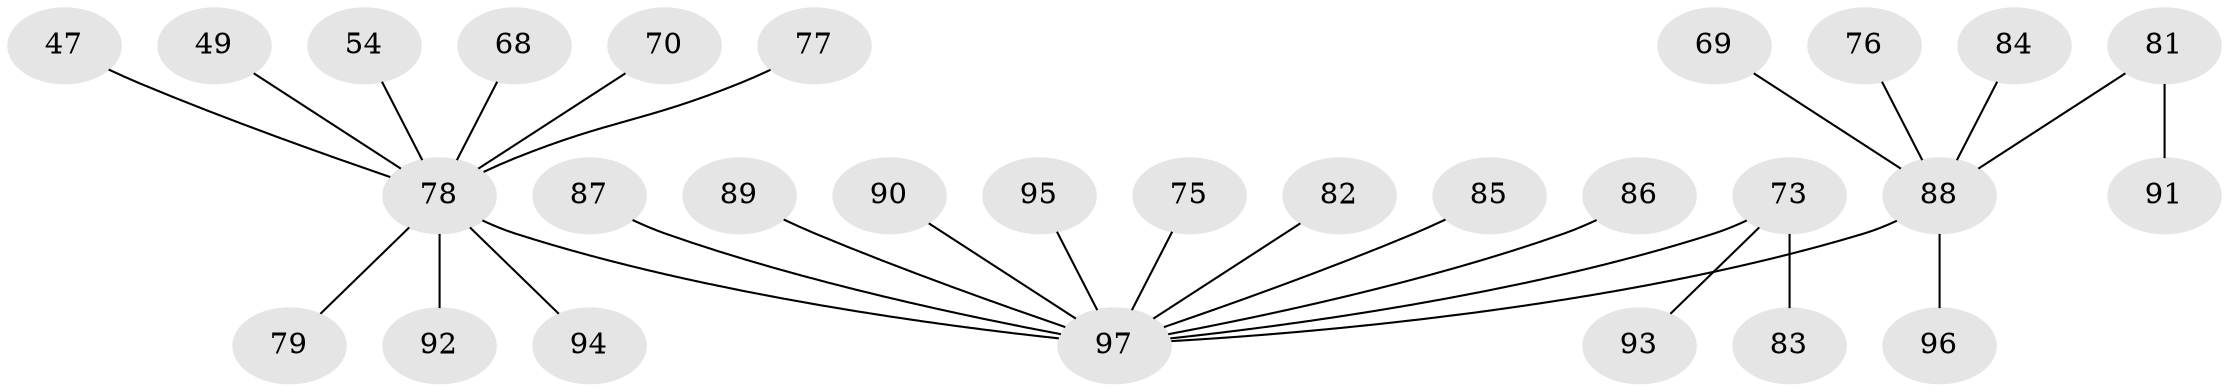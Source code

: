 // original degree distribution, {5: 0.010309278350515464, 8: 0.010309278350515464, 3: 0.15463917525773196, 6: 0.020618556701030927, 4: 0.08247422680412371, 2: 0.2268041237113402, 1: 0.4948453608247423}
// Generated by graph-tools (version 1.1) at 2025/44/03/04/25 21:44:49]
// undirected, 29 vertices, 28 edges
graph export_dot {
graph [start="1"]
  node [color=gray90,style=filled];
  47;
  49;
  54;
  68 [super="+55"];
  69;
  70;
  73 [super="+64"];
  75;
  76;
  77;
  78 [super="+32+23+33+42+43+45+57"];
  79;
  81;
  82;
  83;
  84;
  85;
  86;
  87;
  88 [super="+56+74"];
  89 [super="+63"];
  90;
  91;
  92;
  93;
  94;
  95;
  96 [super="+13+51"];
  97 [super="+71+80"];
  47 -- 78;
  49 -- 78;
  54 -- 78;
  68 -- 78;
  69 -- 88;
  70 -- 78;
  73 -- 83;
  73 -- 93;
  73 -- 97;
  75 -- 97;
  76 -- 88;
  77 -- 78;
  78 -- 94;
  78 -- 92;
  78 -- 97 [weight=2];
  78 -- 79;
  81 -- 91;
  81 -- 88;
  82 -- 97;
  84 -- 88;
  85 -- 97;
  86 -- 97;
  87 -- 97;
  88 -- 96;
  88 -- 97;
  89 -- 97;
  90 -- 97;
  95 -- 97;
}
